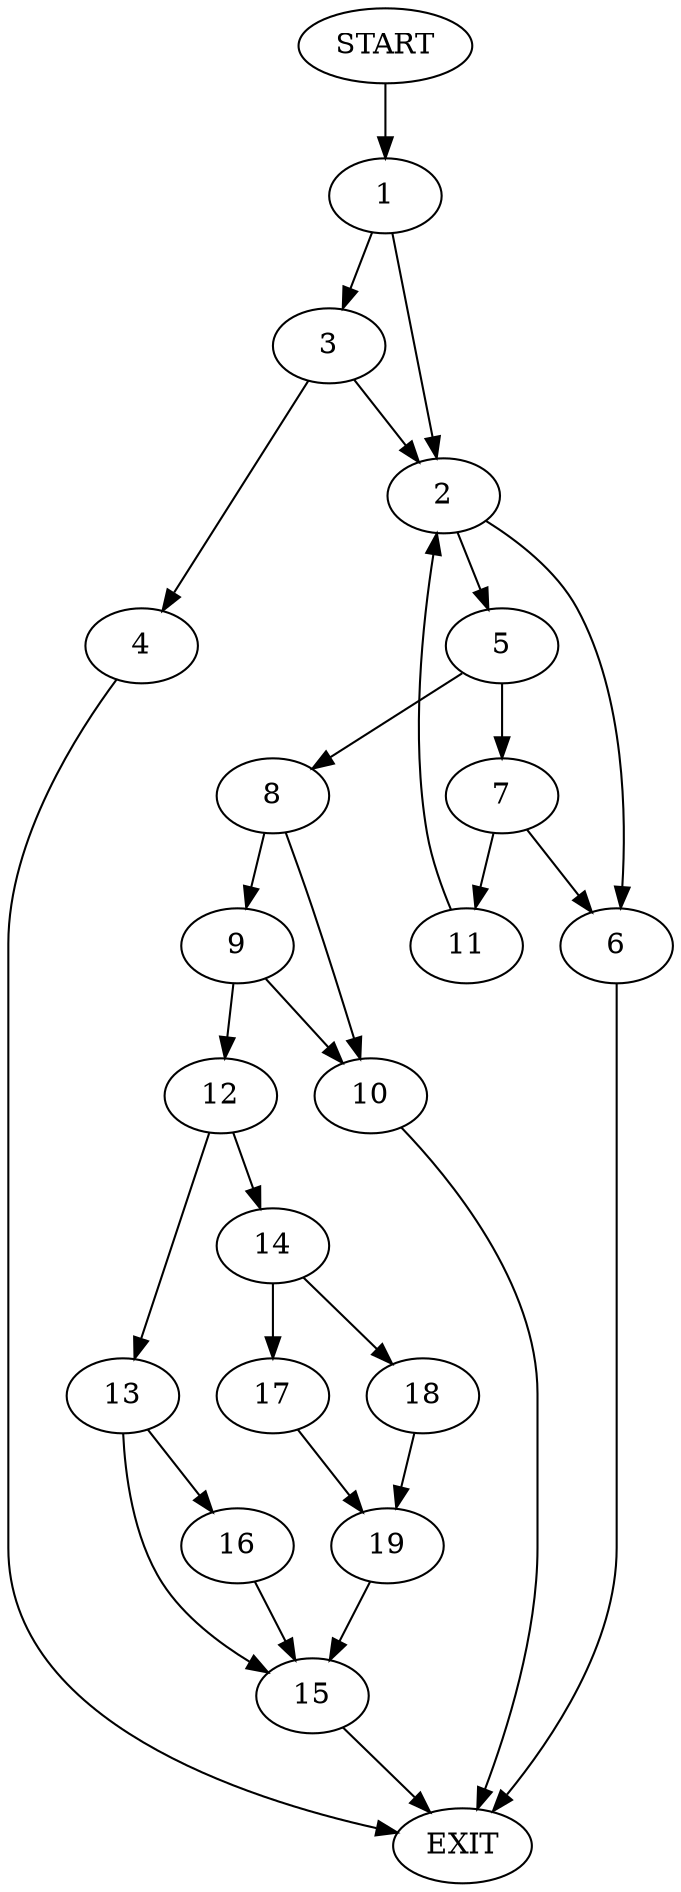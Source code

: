 digraph {
0 [label="START"]
20 [label="EXIT"]
0 -> 1
1 -> 2
1 -> 3
3 -> 4
3 -> 2
2 -> 5
2 -> 6
4 -> 20
5 -> 7
5 -> 8
6 -> 20
8 -> 9
8 -> 10
7 -> 6
7 -> 11
10 -> 20
9 -> 10
9 -> 12
12 -> 13
12 -> 14
13 -> 15
13 -> 16
14 -> 17
14 -> 18
18 -> 19
17 -> 19
19 -> 15
15 -> 20
16 -> 15
11 -> 2
}
